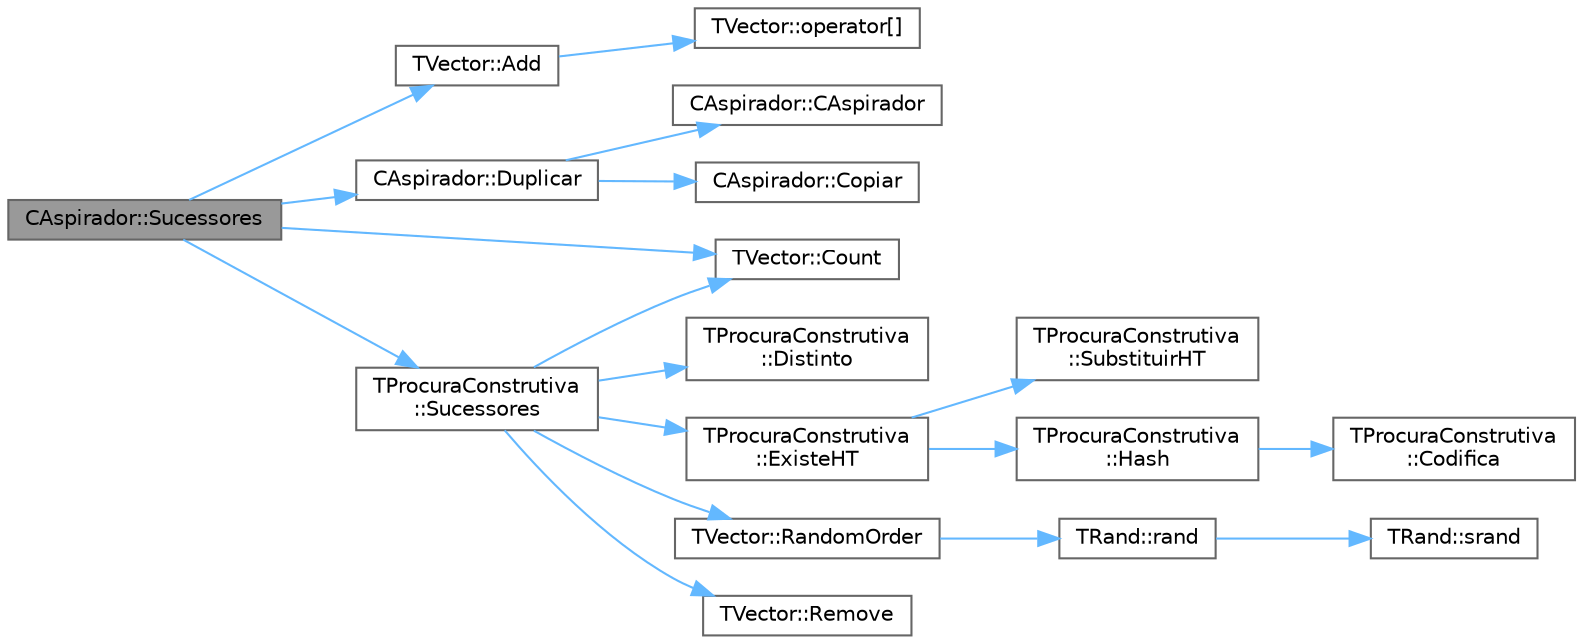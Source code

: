 digraph "CAspirador::Sucessores"
{
 // LATEX_PDF_SIZE
  bgcolor="transparent";
  edge [fontname=Helvetica,fontsize=10,labelfontname=Helvetica,labelfontsize=10];
  node [fontname=Helvetica,fontsize=10,shape=box,height=0.2,width=0.4];
  rankdir="LR";
  Node1 [id="Node000001",label="CAspirador::Sucessores",height=0.2,width=0.4,color="gray40", fillcolor="grey60", style="filled", fontcolor="black",tooltip="Coloca em sucessores a lista de estados sucessores."];
  Node1 -> Node2 [id="edge18_Node000001_Node000002",color="steelblue1",style="solid",tooltip=" "];
  Node2 [id="Node000002",label="TVector::Add",height=0.2,width=0.4,color="grey40", fillcolor="white", style="filled",URL="$classTVector.html#a21e44df6bc9513d711e2047abc5abf3d",tooltip=" "];
  Node2 -> Node3 [id="edge19_Node000002_Node000003",color="steelblue1",style="solid",tooltip=" "];
  Node3 [id="Node000003",label="TVector::operator[]",height=0.2,width=0.4,color="grey40", fillcolor="white", style="filled",URL="$classTVector.html#a372a42fd7c4a94fee43db36d6a339b33",tooltip=" "];
  Node1 -> Node4 [id="edge20_Node000001_Node000004",color="steelblue1",style="solid",tooltip=" "];
  Node4 [id="Node000004",label="TVector::Count",height=0.2,width=0.4,color="grey40", fillcolor="white", style="filled",URL="$classTVector.html#a427bf294df0ee2bf96e30d278c08389f",tooltip=" "];
  Node1 -> Node5 [id="edge21_Node000001_Node000005",color="steelblue1",style="solid",tooltip=" "];
  Node5 [id="Node000005",label="CAspirador::Duplicar",height=0.2,width=0.4,color="grey40", fillcolor="white", style="filled",URL="$classCAspirador.html#a3c9571f17ca0cbb074943ddd9bd27587",tooltip="Cria um objecto que é uma cópia deste."];
  Node5 -> Node6 [id="edge22_Node000005_Node000006",color="steelblue1",style="solid",tooltip=" "];
  Node6 [id="Node000006",label="CAspirador::CAspirador",height=0.2,width=0.4,color="grey40", fillcolor="white", style="filled",URL="$classCAspirador.html#a52673724fb2175563cc6838e6ec8f0a5",tooltip=" "];
  Node5 -> Node7 [id="edge23_Node000005_Node000007",color="steelblue1",style="solid",tooltip=" "];
  Node7 [id="Node000007",label="CAspirador::Copiar",height=0.2,width=0.4,color="grey40", fillcolor="white", style="filled",URL="$classCAspirador.html#a3785ad3b80ecc08711a70d9920e0bcb9",tooltip=" "];
  Node1 -> Node8 [id="edge24_Node000001_Node000008",color="steelblue1",style="solid",tooltip=" "];
  Node8 [id="Node000008",label="TProcuraConstrutiva\l::Sucessores",height=0.2,width=0.4,color="grey40", fillcolor="white", style="filled",URL="$group__RedefinicaoMandatoria.html#ga0a13570d2f5a21296e3c10c2780e170c",tooltip="Coloca em sucessores a lista de estados sucessores."];
  Node8 -> Node4 [id="edge25_Node000008_Node000004",color="steelblue1",style="solid",tooltip=" "];
  Node8 -> Node9 [id="edge26_Node000008_Node000009",color="steelblue1",style="solid",tooltip=" "];
  Node9 [id="Node000009",label="TProcuraConstrutiva\l::Distinto",height=0.2,width=0.4,color="grey40", fillcolor="white", style="filled",URL="$group__RedefinicaoOpcional.html#ga1cf2a30e496ea869e85a9d60b4d469e9",tooltip="Verifica se o estado actual distinto do fornecido."];
  Node8 -> Node10 [id="edge27_Node000008_Node000010",color="steelblue1",style="solid",tooltip=" "];
  Node10 [id="Node000010",label="TProcuraConstrutiva\l::ExisteHT",height=0.2,width=0.4,color="grey40", fillcolor="white", style="filled",URL="$classTProcuraConstrutiva.html#ad7857beab462b4b09a37e70cc9c787ac",tooltip=" "];
  Node10 -> Node11 [id="edge28_Node000010_Node000011",color="steelblue1",style="solid",tooltip=" "];
  Node11 [id="Node000011",label="TProcuraConstrutiva\l::Hash",height=0.2,width=0.4,color="grey40", fillcolor="white", style="filled",URL="$classTProcuraConstrutiva.html#a70375188a6ee7775bc842a3e64f8e35c",tooltip=" "];
  Node11 -> Node12 [id="edge29_Node000011_Node000012",color="steelblue1",style="solid",tooltip=" "];
  Node12 [id="Node000012",label="TProcuraConstrutiva\l::Codifica",height=0.2,width=0.4,color="grey40", fillcolor="white", style="filled",URL="$group__RedefinicaoSugerida.html#ga5ff46e85c8f1394c2502f17025284c11",tooltip="Codifica o estado para um vetor de inteiros de 64 bits."];
  Node10 -> Node13 [id="edge30_Node000010_Node000013",color="steelblue1",style="solid",tooltip=" "];
  Node13 [id="Node000013",label="TProcuraConstrutiva\l::SubstituirHT",height=0.2,width=0.4,color="grey40", fillcolor="white", style="filled",URL="$classTProcuraConstrutiva.html#a99b7a74f16f5a1b63b12bf629b902057",tooltip=" "];
  Node8 -> Node14 [id="edge31_Node000008_Node000014",color="steelblue1",style="solid",tooltip=" "];
  Node14 [id="Node000014",label="TVector::RandomOrder",height=0.2,width=0.4,color="grey40", fillcolor="white", style="filled",URL="$classTVector.html#a747a4587a9dc84f7ac16331df242471f",tooltip=" "];
  Node14 -> Node15 [id="edge32_Node000014_Node000015",color="steelblue1",style="solid",tooltip=" "];
  Node15 [id="Node000015",label="TRand::rand",height=0.2,width=0.4,color="grey40", fillcolor="white", style="filled",URL="$classTRand.html#a8f8ec155d796c5586198ac75eb966d4f",tooltip=" "];
  Node15 -> Node16 [id="edge33_Node000015_Node000016",color="steelblue1",style="solid",tooltip=" "];
  Node16 [id="Node000016",label="TRand::srand",height=0.2,width=0.4,color="grey40", fillcolor="white", style="filled",URL="$classTRand.html#ad0b319d6f58ab6820b001b4e3d3ae245",tooltip=" "];
  Node8 -> Node17 [id="edge34_Node000008_Node000017",color="steelblue1",style="solid",tooltip=" "];
  Node17 [id="Node000017",label="TVector::Remove",height=0.2,width=0.4,color="grey40", fillcolor="white", style="filled",URL="$classTVector.html#a8b6dd0098ec1c4f1291e003665eeeee8",tooltip=" "];
}
